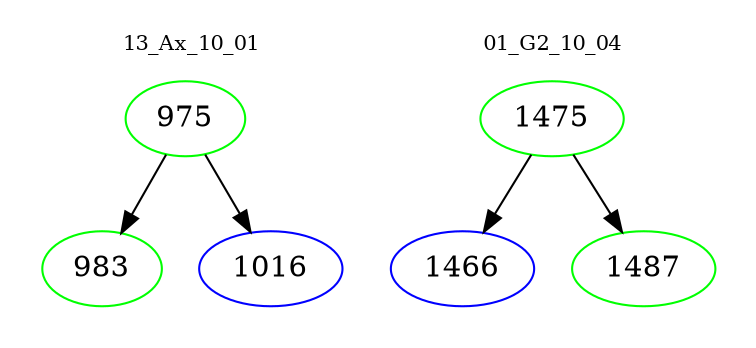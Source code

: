 digraph{
subgraph cluster_0 {
color = white
label = "13_Ax_10_01";
fontsize=10;
T0_975 [label="975", color="green"]
T0_975 -> T0_983 [color="black"]
T0_983 [label="983", color="green"]
T0_975 -> T0_1016 [color="black"]
T0_1016 [label="1016", color="blue"]
}
subgraph cluster_1 {
color = white
label = "01_G2_10_04";
fontsize=10;
T1_1475 [label="1475", color="green"]
T1_1475 -> T1_1466 [color="black"]
T1_1466 [label="1466", color="blue"]
T1_1475 -> T1_1487 [color="black"]
T1_1487 [label="1487", color="green"]
}
}
